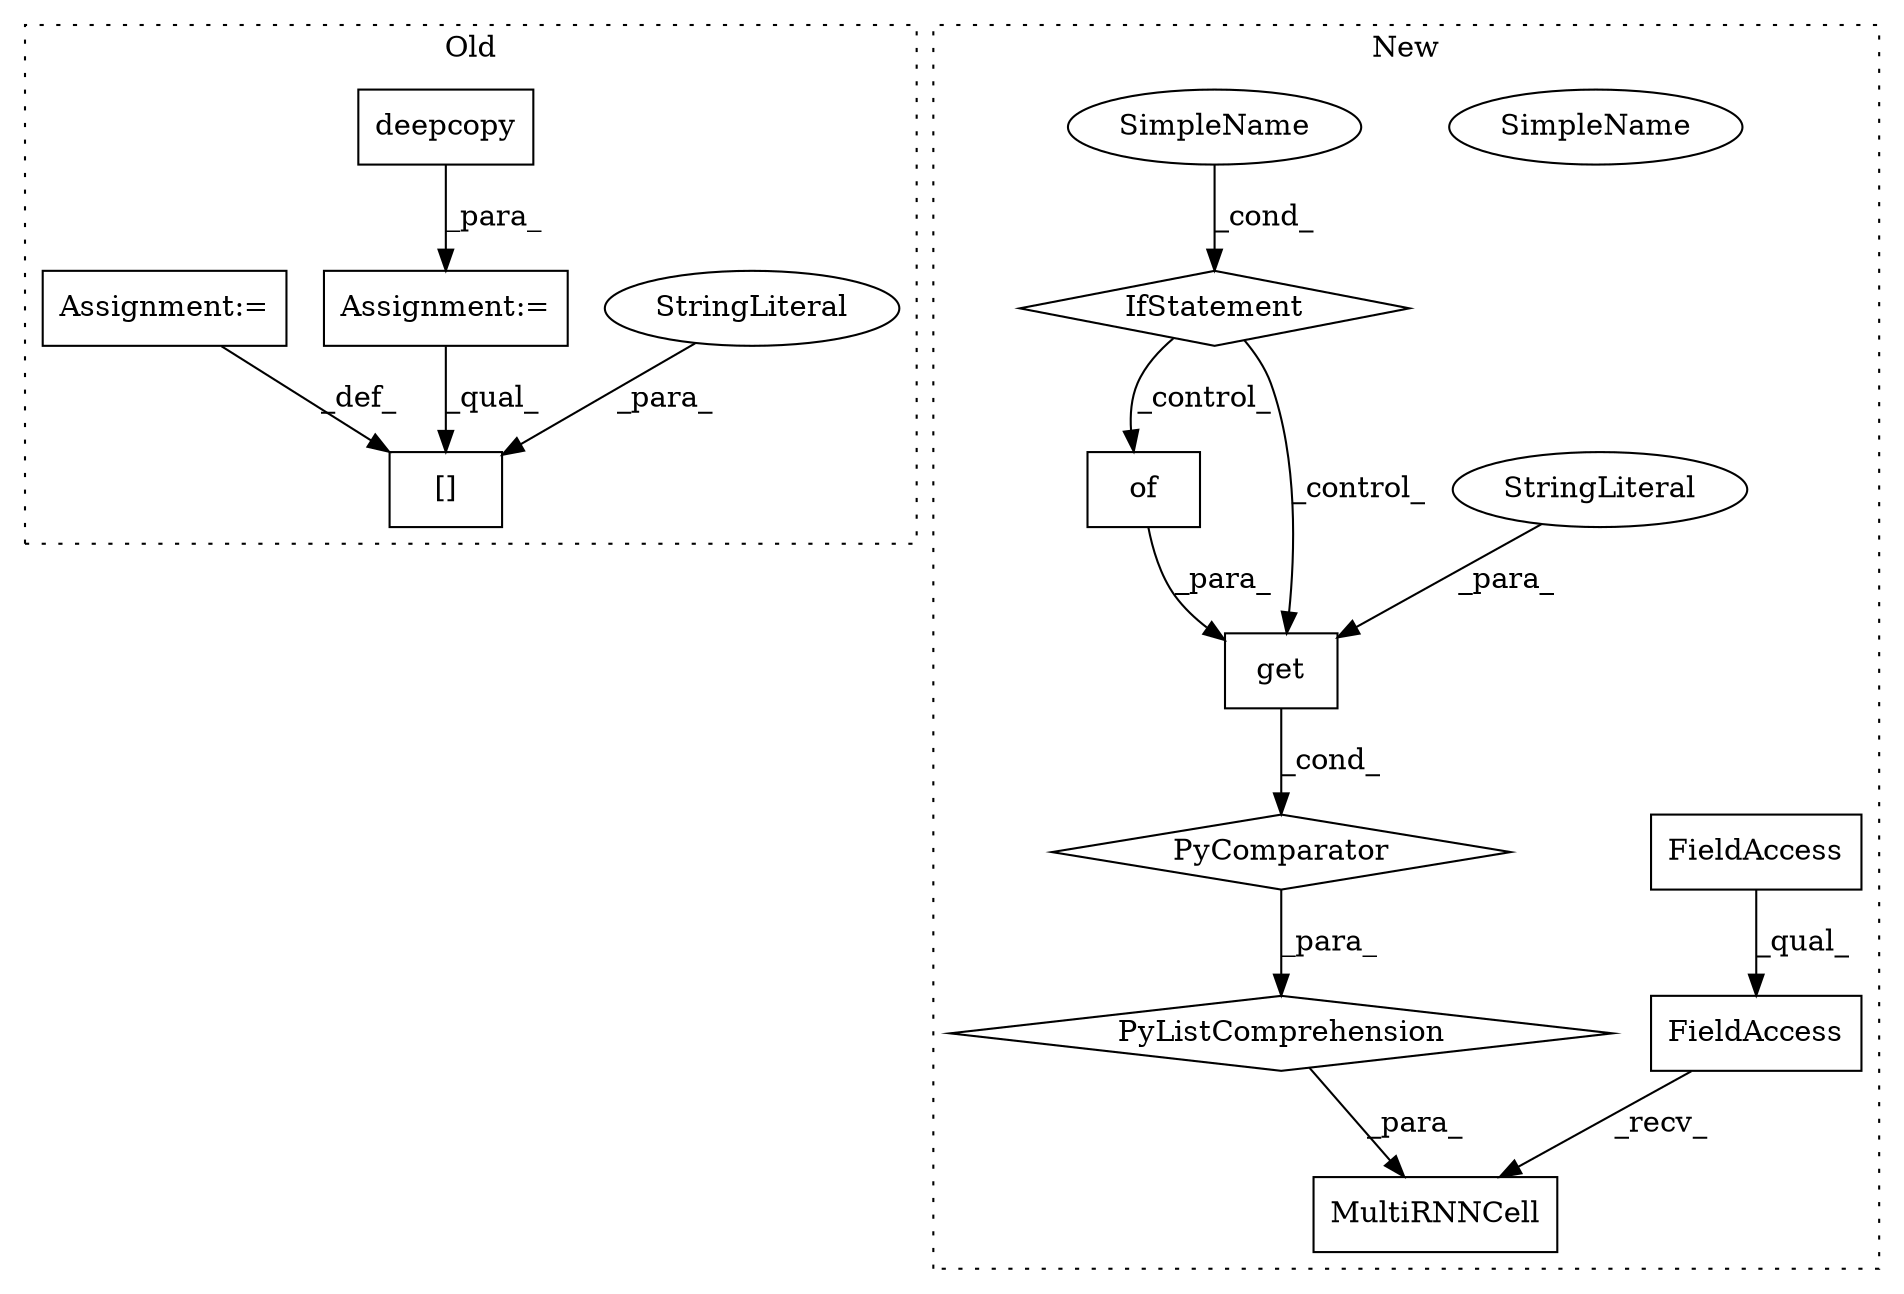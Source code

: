 digraph G {
subgraph cluster0 {
1 [label="[]" a="2" s="4939,4962" l="12,1" shape="box"];
4 [label="StringLiteral" a="45" s="4951" l="11" shape="ellipse"];
12 [label="deepcopy" a="32" s="4912,4932" l="9,1" shape="box"];
13 [label="Assignment:=" a="7" s="4963" l="1" shape="box"];
14 [label="Assignment:=" a="7" s="4906" l="1" shape="box"];
label = "Old";
style="dotted";
}
subgraph cluster1 {
2 [label="MultiRNNCell" a="32" s="5944,5966" l="13,1" shape="box"];
3 [label="PyListComprehension" a="109" s="5434" l="283" shape="diamond"];
5 [label="PyComparator" a="113" s="5657" l="52" shape="diamond"];
6 [label="FieldAccess" a="22" s="5921" l="22" shape="box"];
7 [label="FieldAccess" a="22" s="5921" l="18" shape="box"];
8 [label="of" a="32" s="5510" l="4" shape="box"];
9 [label="get" a="32" s="5483,5514" l="4,1" shape="box"];
10 [label="SimpleName" a="42" s="5704" l="5" shape="ellipse"];
11 [label="IfStatement" a="25" s="5657" l="52" shape="diamond"];
15 [label="StringLiteral" a="45" s="5487" l="18" shape="ellipse"];
16 [label="SimpleName" a="42" s="5704" l="5" shape="ellipse"];
label = "New";
style="dotted";
}
3 -> 2 [label="_para_"];
4 -> 1 [label="_para_"];
5 -> 3 [label="_para_"];
6 -> 2 [label="_recv_"];
7 -> 6 [label="_qual_"];
8 -> 9 [label="_para_"];
9 -> 5 [label="_cond_"];
11 -> 8 [label="_control_"];
11 -> 9 [label="_control_"];
12 -> 14 [label="_para_"];
13 -> 1 [label="_def_"];
14 -> 1 [label="_qual_"];
15 -> 9 [label="_para_"];
16 -> 11 [label="_cond_"];
}